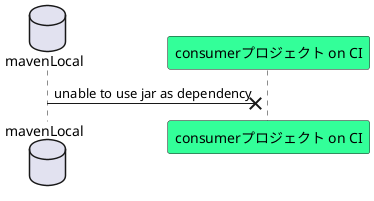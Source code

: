@startuml diagram2
database MLCI as "mavenLocal"
participant proj2CI as "consumerプロジェクト on CI" #33FF99
MLCI ->x proj2CI: unable to use jar as dependency
@enduml
